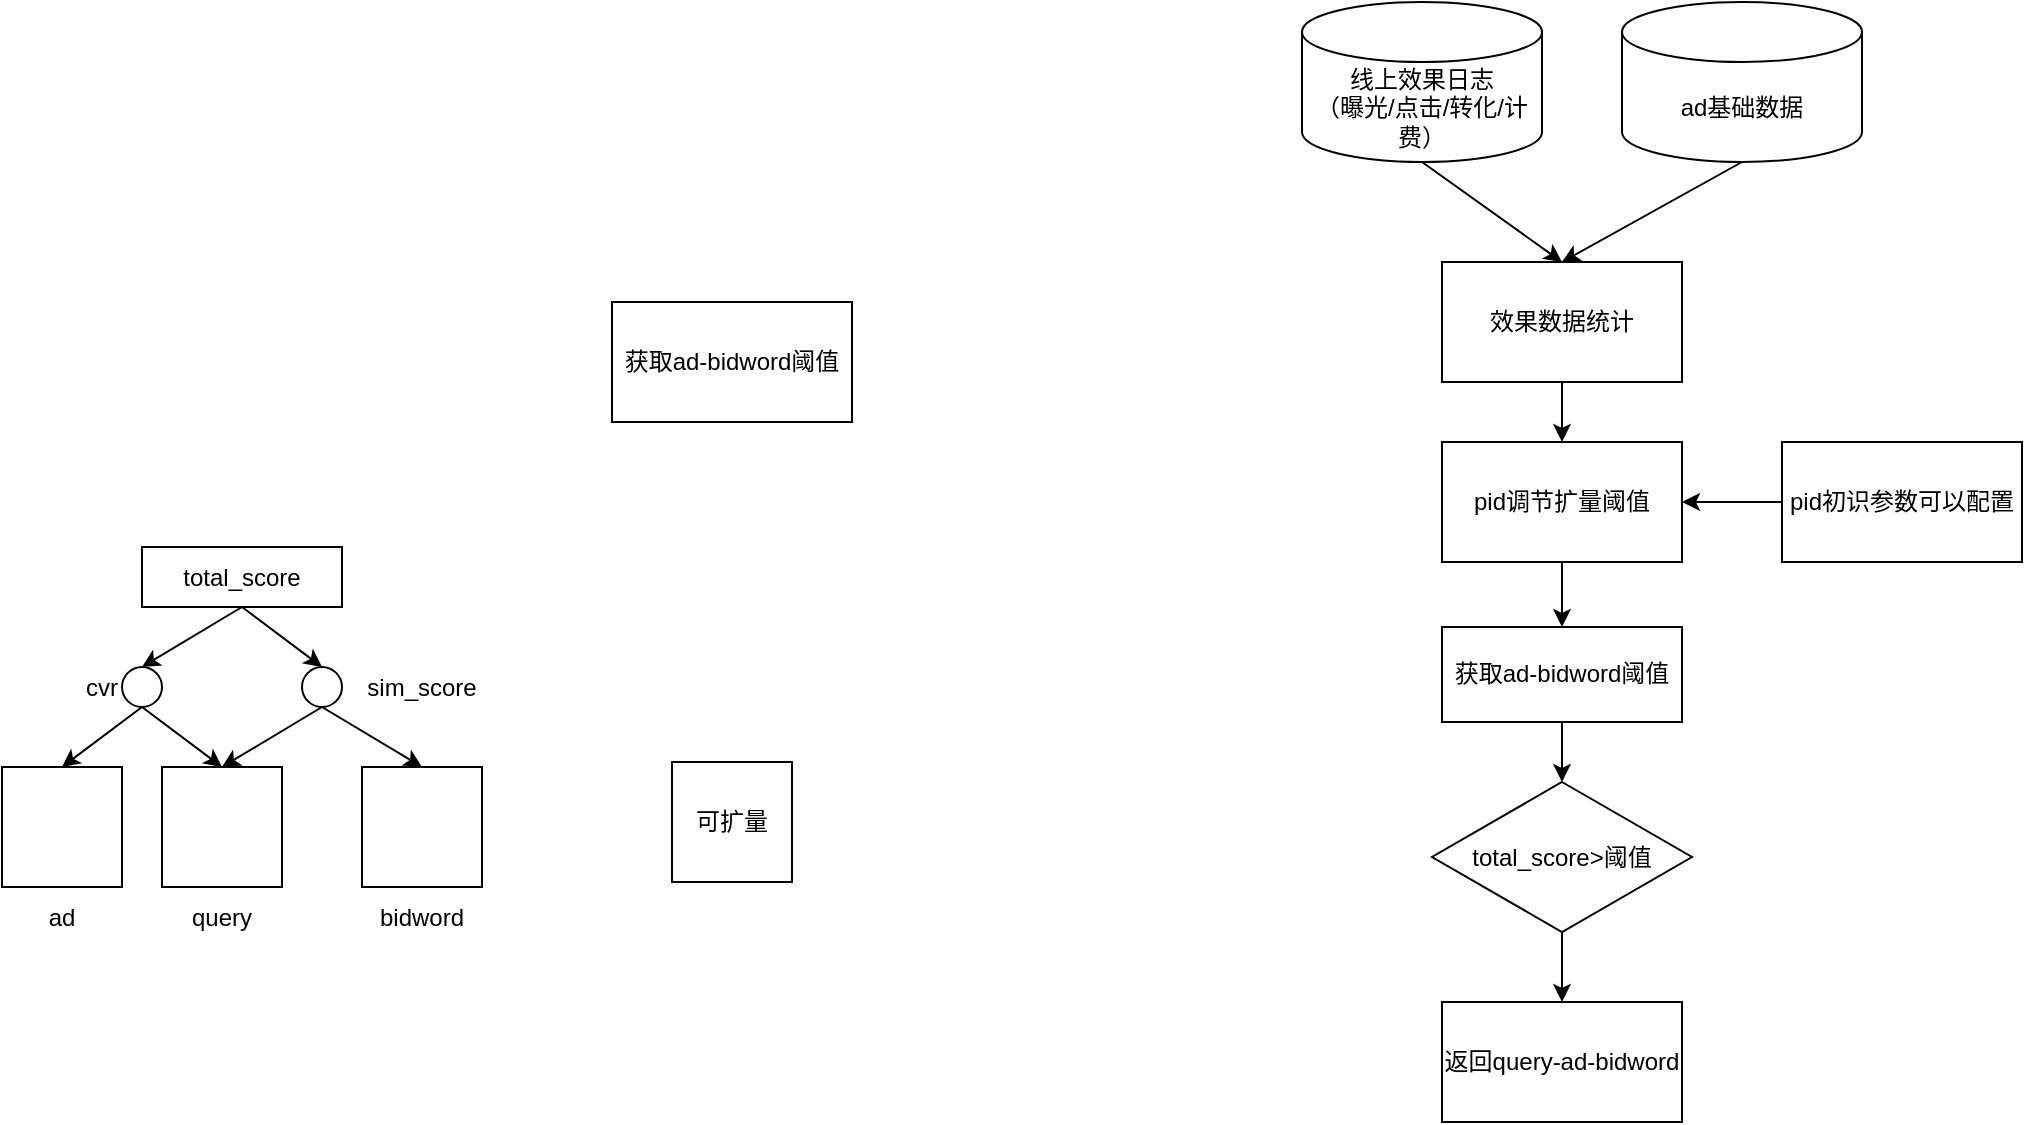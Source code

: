 <mxfile version="20.5.1" type="github">
  <diagram id="C5RBs43oDa-KdzZeNtuy" name="Page-1">
    <mxGraphModel dx="1962" dy="1688" grid="1" gridSize="10" guides="1" tooltips="1" connect="1" arrows="1" fold="1" page="1" pageScale="1" pageWidth="827" pageHeight="1169" math="0" shadow="0">
      <root>
        <mxCell id="WIyWlLk6GJQsqaUBKTNV-0" />
        <mxCell id="WIyWlLk6GJQsqaUBKTNV-1" parent="WIyWlLk6GJQsqaUBKTNV-0" />
        <mxCell id="zbjX_P3OZ4dOYIP-fuS6-1" value="" style="whiteSpace=wrap;html=1;aspect=fixed;" vertex="1" parent="WIyWlLk6GJQsqaUBKTNV-1">
          <mxGeometry x="-40" y="362.5" width="60" height="60" as="geometry" />
        </mxCell>
        <mxCell id="zbjX_P3OZ4dOYIP-fuS6-2" value="ad" style="text;html=1;strokeColor=none;fillColor=none;align=center;verticalAlign=middle;whiteSpace=wrap;rounded=0;" vertex="1" parent="WIyWlLk6GJQsqaUBKTNV-1">
          <mxGeometry x="-40" y="422.5" width="60" height="30" as="geometry" />
        </mxCell>
        <mxCell id="zbjX_P3OZ4dOYIP-fuS6-3" value="" style="whiteSpace=wrap;html=1;aspect=fixed;" vertex="1" parent="WIyWlLk6GJQsqaUBKTNV-1">
          <mxGeometry x="40" y="362.5" width="60" height="60" as="geometry" />
        </mxCell>
        <mxCell id="zbjX_P3OZ4dOYIP-fuS6-5" value="" style="whiteSpace=wrap;html=1;aspect=fixed;" vertex="1" parent="WIyWlLk6GJQsqaUBKTNV-1">
          <mxGeometry x="140" y="362.5" width="60" height="60" as="geometry" />
        </mxCell>
        <mxCell id="zbjX_P3OZ4dOYIP-fuS6-6" value="bidword" style="text;html=1;strokeColor=none;fillColor=none;align=center;verticalAlign=middle;whiteSpace=wrap;rounded=0;" vertex="1" parent="WIyWlLk6GJQsqaUBKTNV-1">
          <mxGeometry x="140" y="422.5" width="60" height="30" as="geometry" />
        </mxCell>
        <mxCell id="zbjX_P3OZ4dOYIP-fuS6-7" value="query" style="text;html=1;strokeColor=none;fillColor=none;align=center;verticalAlign=middle;whiteSpace=wrap;rounded=0;" vertex="1" parent="WIyWlLk6GJQsqaUBKTNV-1">
          <mxGeometry x="40" y="422.5" width="60" height="30" as="geometry" />
        </mxCell>
        <mxCell id="zbjX_P3OZ4dOYIP-fuS6-8" value="" style="ellipse;whiteSpace=wrap;html=1;aspect=fixed;" vertex="1" parent="WIyWlLk6GJQsqaUBKTNV-1">
          <mxGeometry x="20" y="312.5" width="20" height="20" as="geometry" />
        </mxCell>
        <mxCell id="zbjX_P3OZ4dOYIP-fuS6-10" value="" style="endArrow=classic;html=1;rounded=0;exitX=0.5;exitY=1;exitDx=0;exitDy=0;entryX=0.5;entryY=0;entryDx=0;entryDy=0;" edge="1" parent="WIyWlLk6GJQsqaUBKTNV-1" source="zbjX_P3OZ4dOYIP-fuS6-8" target="zbjX_P3OZ4dOYIP-fuS6-1">
          <mxGeometry width="50" height="50" relative="1" as="geometry">
            <mxPoint x="320" y="412.5" as="sourcePoint" />
            <mxPoint x="370" y="362.5" as="targetPoint" />
          </mxGeometry>
        </mxCell>
        <mxCell id="zbjX_P3OZ4dOYIP-fuS6-11" value="" style="endArrow=classic;html=1;rounded=0;exitX=0.5;exitY=1;exitDx=0;exitDy=0;entryX=0.5;entryY=0;entryDx=0;entryDy=0;" edge="1" parent="WIyWlLk6GJQsqaUBKTNV-1" source="zbjX_P3OZ4dOYIP-fuS6-8" target="zbjX_P3OZ4dOYIP-fuS6-3">
          <mxGeometry width="50" height="50" relative="1" as="geometry">
            <mxPoint x="40" y="342.5" as="sourcePoint" />
            <mxPoint y="372.5" as="targetPoint" />
          </mxGeometry>
        </mxCell>
        <mxCell id="zbjX_P3OZ4dOYIP-fuS6-14" value="" style="ellipse;whiteSpace=wrap;html=1;aspect=fixed;" vertex="1" parent="WIyWlLk6GJQsqaUBKTNV-1">
          <mxGeometry x="110" y="312.5" width="20" height="20" as="geometry" />
        </mxCell>
        <mxCell id="zbjX_P3OZ4dOYIP-fuS6-16" value="" style="endArrow=classic;html=1;rounded=0;exitX=0.5;exitY=1;exitDx=0;exitDy=0;entryX=0.5;entryY=0;entryDx=0;entryDy=0;" edge="1" parent="WIyWlLk6GJQsqaUBKTNV-1" source="zbjX_P3OZ4dOYIP-fuS6-14" target="zbjX_P3OZ4dOYIP-fuS6-3">
          <mxGeometry width="50" height="50" relative="1" as="geometry">
            <mxPoint x="40" y="342.5" as="sourcePoint" />
            <mxPoint x="80" y="372.5" as="targetPoint" />
          </mxGeometry>
        </mxCell>
        <mxCell id="zbjX_P3OZ4dOYIP-fuS6-17" value="" style="endArrow=classic;html=1;rounded=0;exitX=0.5;exitY=1;exitDx=0;exitDy=0;entryX=0.5;entryY=0;entryDx=0;entryDy=0;" edge="1" parent="WIyWlLk6GJQsqaUBKTNV-1" source="zbjX_P3OZ4dOYIP-fuS6-14" target="zbjX_P3OZ4dOYIP-fuS6-5">
          <mxGeometry width="50" height="50" relative="1" as="geometry">
            <mxPoint x="140" y="342.5" as="sourcePoint" />
            <mxPoint x="80" y="372.5" as="targetPoint" />
          </mxGeometry>
        </mxCell>
        <mxCell id="zbjX_P3OZ4dOYIP-fuS6-19" value="total_score" style="rounded=0;whiteSpace=wrap;html=1;" vertex="1" parent="WIyWlLk6GJQsqaUBKTNV-1">
          <mxGeometry x="30" y="252.5" width="100" height="30" as="geometry" />
        </mxCell>
        <mxCell id="zbjX_P3OZ4dOYIP-fuS6-20" value="" style="endArrow=classic;html=1;rounded=0;exitX=0.5;exitY=1;exitDx=0;exitDy=0;" edge="1" parent="WIyWlLk6GJQsqaUBKTNV-1" source="zbjX_P3OZ4dOYIP-fuS6-19">
          <mxGeometry width="50" height="50" relative="1" as="geometry">
            <mxPoint x="40" y="342.5" as="sourcePoint" />
            <mxPoint x="30" y="312.5" as="targetPoint" />
          </mxGeometry>
        </mxCell>
        <mxCell id="zbjX_P3OZ4dOYIP-fuS6-21" value="" style="endArrow=classic;html=1;rounded=0;exitX=0.5;exitY=1;exitDx=0;exitDy=0;entryX=0.5;entryY=0;entryDx=0;entryDy=0;" edge="1" parent="WIyWlLk6GJQsqaUBKTNV-1" source="zbjX_P3OZ4dOYIP-fuS6-19" target="zbjX_P3OZ4dOYIP-fuS6-14">
          <mxGeometry width="50" height="50" relative="1" as="geometry">
            <mxPoint x="80" y="272.5" as="sourcePoint" />
            <mxPoint x="40" y="322.5" as="targetPoint" />
          </mxGeometry>
        </mxCell>
        <mxCell id="zbjX_P3OZ4dOYIP-fuS6-22" value="cvr" style="text;html=1;strokeColor=none;fillColor=none;align=center;verticalAlign=middle;whiteSpace=wrap;rounded=0;" vertex="1" parent="WIyWlLk6GJQsqaUBKTNV-1">
          <mxGeometry x="-20" y="307.5" width="60" height="30" as="geometry" />
        </mxCell>
        <mxCell id="zbjX_P3OZ4dOYIP-fuS6-23" value="sim_score" style="text;html=1;strokeColor=none;fillColor=none;align=center;verticalAlign=middle;whiteSpace=wrap;rounded=0;" vertex="1" parent="WIyWlLk6GJQsqaUBKTNV-1">
          <mxGeometry x="140" y="307.5" width="60" height="30" as="geometry" />
        </mxCell>
        <mxCell id="zbjX_P3OZ4dOYIP-fuS6-49" value="" style="edgeStyle=orthogonalEdgeStyle;rounded=0;orthogonalLoop=1;jettySize=auto;html=1;" edge="1" parent="WIyWlLk6GJQsqaUBKTNV-1" source="zbjX_P3OZ4dOYIP-fuS6-24" target="zbjX_P3OZ4dOYIP-fuS6-48">
          <mxGeometry relative="1" as="geometry" />
        </mxCell>
        <mxCell id="zbjX_P3OZ4dOYIP-fuS6-24" value="total_score&amp;gt;阈值" style="rhombus;whiteSpace=wrap;html=1;rounded=0;" vertex="1" parent="WIyWlLk6GJQsqaUBKTNV-1">
          <mxGeometry x="675" y="370" width="130" height="75" as="geometry" />
        </mxCell>
        <mxCell id="zbjX_P3OZ4dOYIP-fuS6-26" value="获取ad-bidword阈值" style="whiteSpace=wrap;html=1;rounded=0;" vertex="1" parent="WIyWlLk6GJQsqaUBKTNV-1">
          <mxGeometry x="265" y="130" width="120" height="60" as="geometry" />
        </mxCell>
        <mxCell id="zbjX_P3OZ4dOYIP-fuS6-31" value="可扩量" style="whiteSpace=wrap;html=1;aspect=fixed;" vertex="1" parent="WIyWlLk6GJQsqaUBKTNV-1">
          <mxGeometry x="295" y="360" width="60" height="60" as="geometry" />
        </mxCell>
        <mxCell id="zbjX_P3OZ4dOYIP-fuS6-33" value="线上效果日志&lt;br&gt;（曝光/点击/转化/计费）" style="shape=cylinder3;whiteSpace=wrap;html=1;boundedLbl=1;backgroundOutline=1;size=15;" vertex="1" parent="WIyWlLk6GJQsqaUBKTNV-1">
          <mxGeometry x="610" y="-20" width="120" height="80" as="geometry" />
        </mxCell>
        <mxCell id="zbjX_P3OZ4dOYIP-fuS6-34" value="ad基础数据" style="shape=cylinder3;whiteSpace=wrap;html=1;boundedLbl=1;backgroundOutline=1;size=15;" vertex="1" parent="WIyWlLk6GJQsqaUBKTNV-1">
          <mxGeometry x="770" y="-20" width="120" height="80" as="geometry" />
        </mxCell>
        <mxCell id="zbjX_P3OZ4dOYIP-fuS6-41" value="" style="edgeStyle=orthogonalEdgeStyle;rounded=0;orthogonalLoop=1;jettySize=auto;html=1;" edge="1" parent="WIyWlLk6GJQsqaUBKTNV-1" source="zbjX_P3OZ4dOYIP-fuS6-36" target="zbjX_P3OZ4dOYIP-fuS6-40">
          <mxGeometry relative="1" as="geometry" />
        </mxCell>
        <mxCell id="zbjX_P3OZ4dOYIP-fuS6-36" value="效果数据统计" style="whiteSpace=wrap;html=1;rounded=0;" vertex="1" parent="WIyWlLk6GJQsqaUBKTNV-1">
          <mxGeometry x="680" y="110" width="120" height="60" as="geometry" />
        </mxCell>
        <mxCell id="zbjX_P3OZ4dOYIP-fuS6-37" value="" style="endArrow=classic;html=1;rounded=0;entryX=0.5;entryY=0;entryDx=0;entryDy=0;exitX=0.5;exitY=1;exitDx=0;exitDy=0;exitPerimeter=0;" edge="1" parent="WIyWlLk6GJQsqaUBKTNV-1" source="zbjX_P3OZ4dOYIP-fuS6-33" target="zbjX_P3OZ4dOYIP-fuS6-36">
          <mxGeometry width="50" height="50" relative="1" as="geometry">
            <mxPoint x="670" y="80" as="sourcePoint" />
            <mxPoint x="455" y="230" as="targetPoint" />
          </mxGeometry>
        </mxCell>
        <mxCell id="zbjX_P3OZ4dOYIP-fuS6-39" value="" style="endArrow=classic;html=1;rounded=0;entryX=0.5;entryY=0;entryDx=0;entryDy=0;exitX=0.5;exitY=1;exitDx=0;exitDy=0;exitPerimeter=0;" edge="1" parent="WIyWlLk6GJQsqaUBKTNV-1" source="zbjX_P3OZ4dOYIP-fuS6-34" target="zbjX_P3OZ4dOYIP-fuS6-36">
          <mxGeometry width="50" height="50" relative="1" as="geometry">
            <mxPoint x="680" y="70" as="sourcePoint" />
            <mxPoint x="750" y="130" as="targetPoint" />
          </mxGeometry>
        </mxCell>
        <mxCell id="zbjX_P3OZ4dOYIP-fuS6-44" value="" style="edgeStyle=orthogonalEdgeStyle;rounded=0;orthogonalLoop=1;jettySize=auto;html=1;" edge="1" parent="WIyWlLk6GJQsqaUBKTNV-1" source="zbjX_P3OZ4dOYIP-fuS6-40" target="zbjX_P3OZ4dOYIP-fuS6-43">
          <mxGeometry relative="1" as="geometry" />
        </mxCell>
        <mxCell id="zbjX_P3OZ4dOYIP-fuS6-40" value="pid调节扩量阈值" style="whiteSpace=wrap;html=1;rounded=0;" vertex="1" parent="WIyWlLk6GJQsqaUBKTNV-1">
          <mxGeometry x="680" y="200" width="120" height="60" as="geometry" />
        </mxCell>
        <mxCell id="zbjX_P3OZ4dOYIP-fuS6-47" style="edgeStyle=orthogonalEdgeStyle;rounded=0;orthogonalLoop=1;jettySize=auto;html=1;entryX=0.5;entryY=0;entryDx=0;entryDy=0;" edge="1" parent="WIyWlLk6GJQsqaUBKTNV-1" source="zbjX_P3OZ4dOYIP-fuS6-43" target="zbjX_P3OZ4dOYIP-fuS6-24">
          <mxGeometry relative="1" as="geometry" />
        </mxCell>
        <mxCell id="zbjX_P3OZ4dOYIP-fuS6-43" value="获取ad-bidword阈值" style="whiteSpace=wrap;html=1;rounded=0;" vertex="1" parent="WIyWlLk6GJQsqaUBKTNV-1">
          <mxGeometry x="680" y="292.5" width="120" height="47.5" as="geometry" />
        </mxCell>
        <mxCell id="zbjX_P3OZ4dOYIP-fuS6-46" style="edgeStyle=orthogonalEdgeStyle;rounded=0;orthogonalLoop=1;jettySize=auto;html=1;entryX=1;entryY=0.5;entryDx=0;entryDy=0;" edge="1" parent="WIyWlLk6GJQsqaUBKTNV-1" source="zbjX_P3OZ4dOYIP-fuS6-45" target="zbjX_P3OZ4dOYIP-fuS6-40">
          <mxGeometry relative="1" as="geometry" />
        </mxCell>
        <mxCell id="zbjX_P3OZ4dOYIP-fuS6-45" value="pid初识参数可以配置" style="whiteSpace=wrap;html=1;rounded=0;" vertex="1" parent="WIyWlLk6GJQsqaUBKTNV-1">
          <mxGeometry x="850" y="200" width="120" height="60" as="geometry" />
        </mxCell>
        <mxCell id="zbjX_P3OZ4dOYIP-fuS6-48" value="返回query-ad-bidword" style="whiteSpace=wrap;html=1;rounded=0;" vertex="1" parent="WIyWlLk6GJQsqaUBKTNV-1">
          <mxGeometry x="680" y="480" width="120" height="60" as="geometry" />
        </mxCell>
      </root>
    </mxGraphModel>
  </diagram>
</mxfile>
